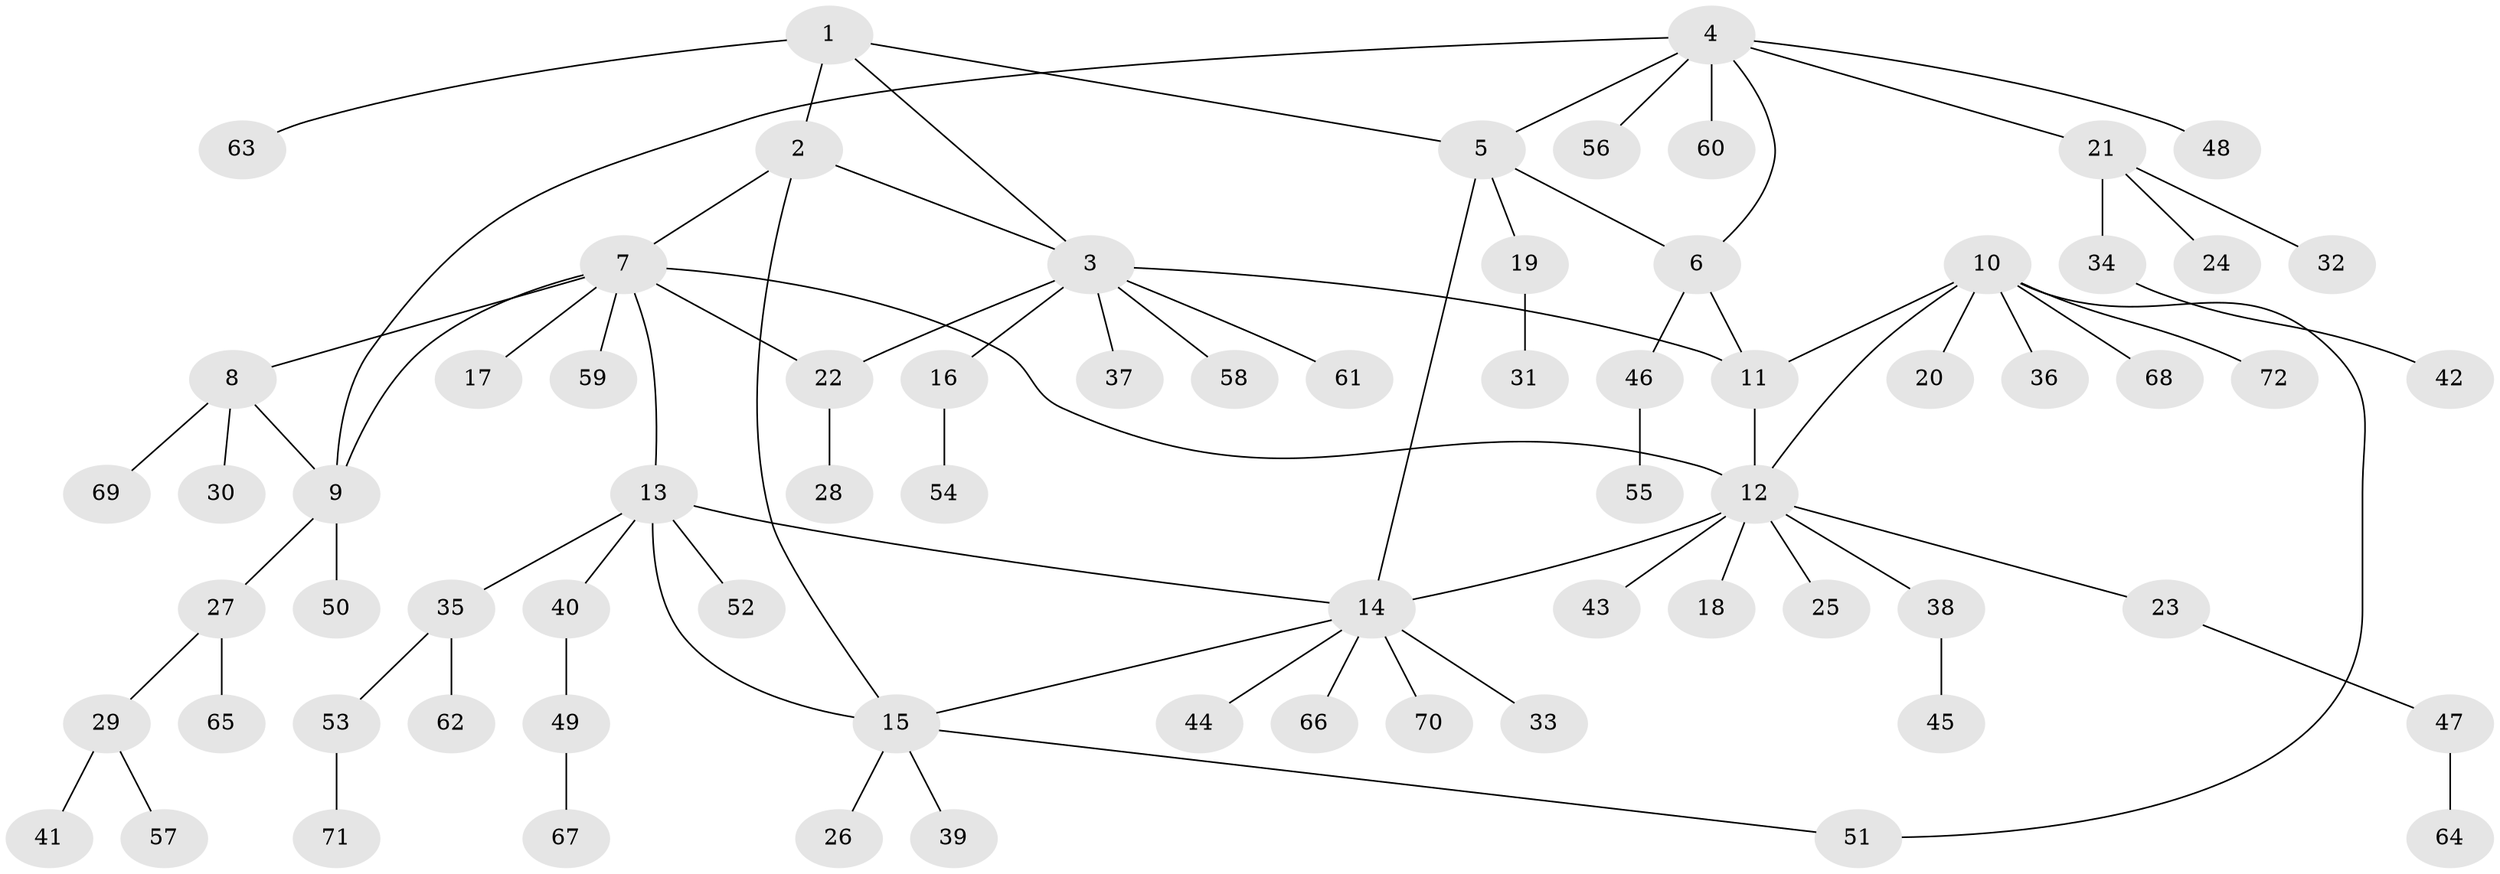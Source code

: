// coarse degree distribution, {1: 0.8928571428571429, 5: 0.03571428571428571, 16: 0.03571428571428571, 8: 0.03571428571428571}
// Generated by graph-tools (version 1.1) at 2025/58/03/04/25 21:58:39]
// undirected, 72 vertices, 84 edges
graph export_dot {
graph [start="1"]
  node [color=gray90,style=filled];
  1;
  2;
  3;
  4;
  5;
  6;
  7;
  8;
  9;
  10;
  11;
  12;
  13;
  14;
  15;
  16;
  17;
  18;
  19;
  20;
  21;
  22;
  23;
  24;
  25;
  26;
  27;
  28;
  29;
  30;
  31;
  32;
  33;
  34;
  35;
  36;
  37;
  38;
  39;
  40;
  41;
  42;
  43;
  44;
  45;
  46;
  47;
  48;
  49;
  50;
  51;
  52;
  53;
  54;
  55;
  56;
  57;
  58;
  59;
  60;
  61;
  62;
  63;
  64;
  65;
  66;
  67;
  68;
  69;
  70;
  71;
  72;
  1 -- 2;
  1 -- 3;
  1 -- 5;
  1 -- 63;
  2 -- 3;
  2 -- 7;
  2 -- 15;
  3 -- 11;
  3 -- 16;
  3 -- 22;
  3 -- 37;
  3 -- 58;
  3 -- 61;
  4 -- 5;
  4 -- 6;
  4 -- 9;
  4 -- 21;
  4 -- 48;
  4 -- 56;
  4 -- 60;
  5 -- 6;
  5 -- 14;
  5 -- 19;
  6 -- 11;
  6 -- 46;
  7 -- 8;
  7 -- 9;
  7 -- 12;
  7 -- 13;
  7 -- 17;
  7 -- 22;
  7 -- 59;
  8 -- 9;
  8 -- 30;
  8 -- 69;
  9 -- 27;
  9 -- 50;
  10 -- 11;
  10 -- 12;
  10 -- 20;
  10 -- 36;
  10 -- 51;
  10 -- 68;
  10 -- 72;
  11 -- 12;
  12 -- 14;
  12 -- 18;
  12 -- 23;
  12 -- 25;
  12 -- 38;
  12 -- 43;
  13 -- 14;
  13 -- 15;
  13 -- 35;
  13 -- 40;
  13 -- 52;
  14 -- 15;
  14 -- 33;
  14 -- 44;
  14 -- 66;
  14 -- 70;
  15 -- 26;
  15 -- 39;
  15 -- 51;
  16 -- 54;
  19 -- 31;
  21 -- 24;
  21 -- 32;
  21 -- 34;
  22 -- 28;
  23 -- 47;
  27 -- 29;
  27 -- 65;
  29 -- 41;
  29 -- 57;
  34 -- 42;
  35 -- 53;
  35 -- 62;
  38 -- 45;
  40 -- 49;
  46 -- 55;
  47 -- 64;
  49 -- 67;
  53 -- 71;
}
